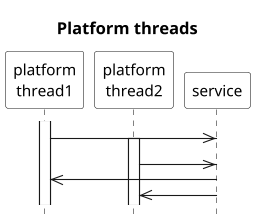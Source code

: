 @startuml

title Platform threads

scale 1.1
hide footbox
skinparam monochrome true
skinparam defaultFontName Source Sans Pro
skinparam titleFontSize 15
skinparam sequenceMessageAlign left
skinparam participantBackgroundColor #white
skinparam noteBackgroundColor #white
skinparam sequenceGroupBackgroundColor #white

participant "platform\nthread1" as PlatformThread1
participant "platform\nthread2" as PlatformThread2
participant "service" as Service

||10||
activate PlatformThread1
PlatformThread1->>Service
||10||
activate PlatformThread2
PlatformThread2->>Service
Service->>PlatformThread1
Service->>PlatformThread2

@enduml
